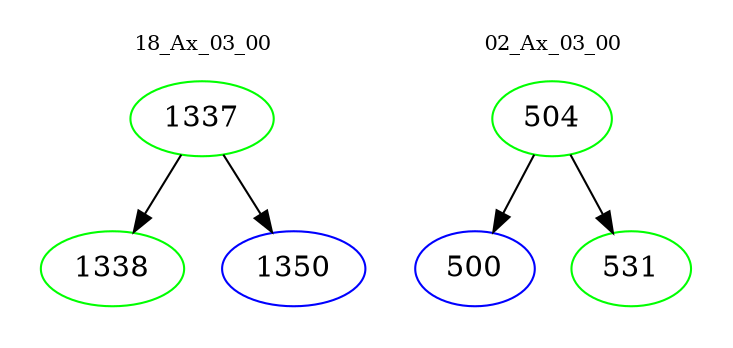 digraph{
subgraph cluster_0 {
color = white
label = "18_Ax_03_00";
fontsize=10;
T0_1337 [label="1337", color="green"]
T0_1337 -> T0_1338 [color="black"]
T0_1338 [label="1338", color="green"]
T0_1337 -> T0_1350 [color="black"]
T0_1350 [label="1350", color="blue"]
}
subgraph cluster_1 {
color = white
label = "02_Ax_03_00";
fontsize=10;
T1_504 [label="504", color="green"]
T1_504 -> T1_500 [color="black"]
T1_500 [label="500", color="blue"]
T1_504 -> T1_531 [color="black"]
T1_531 [label="531", color="green"]
}
}
